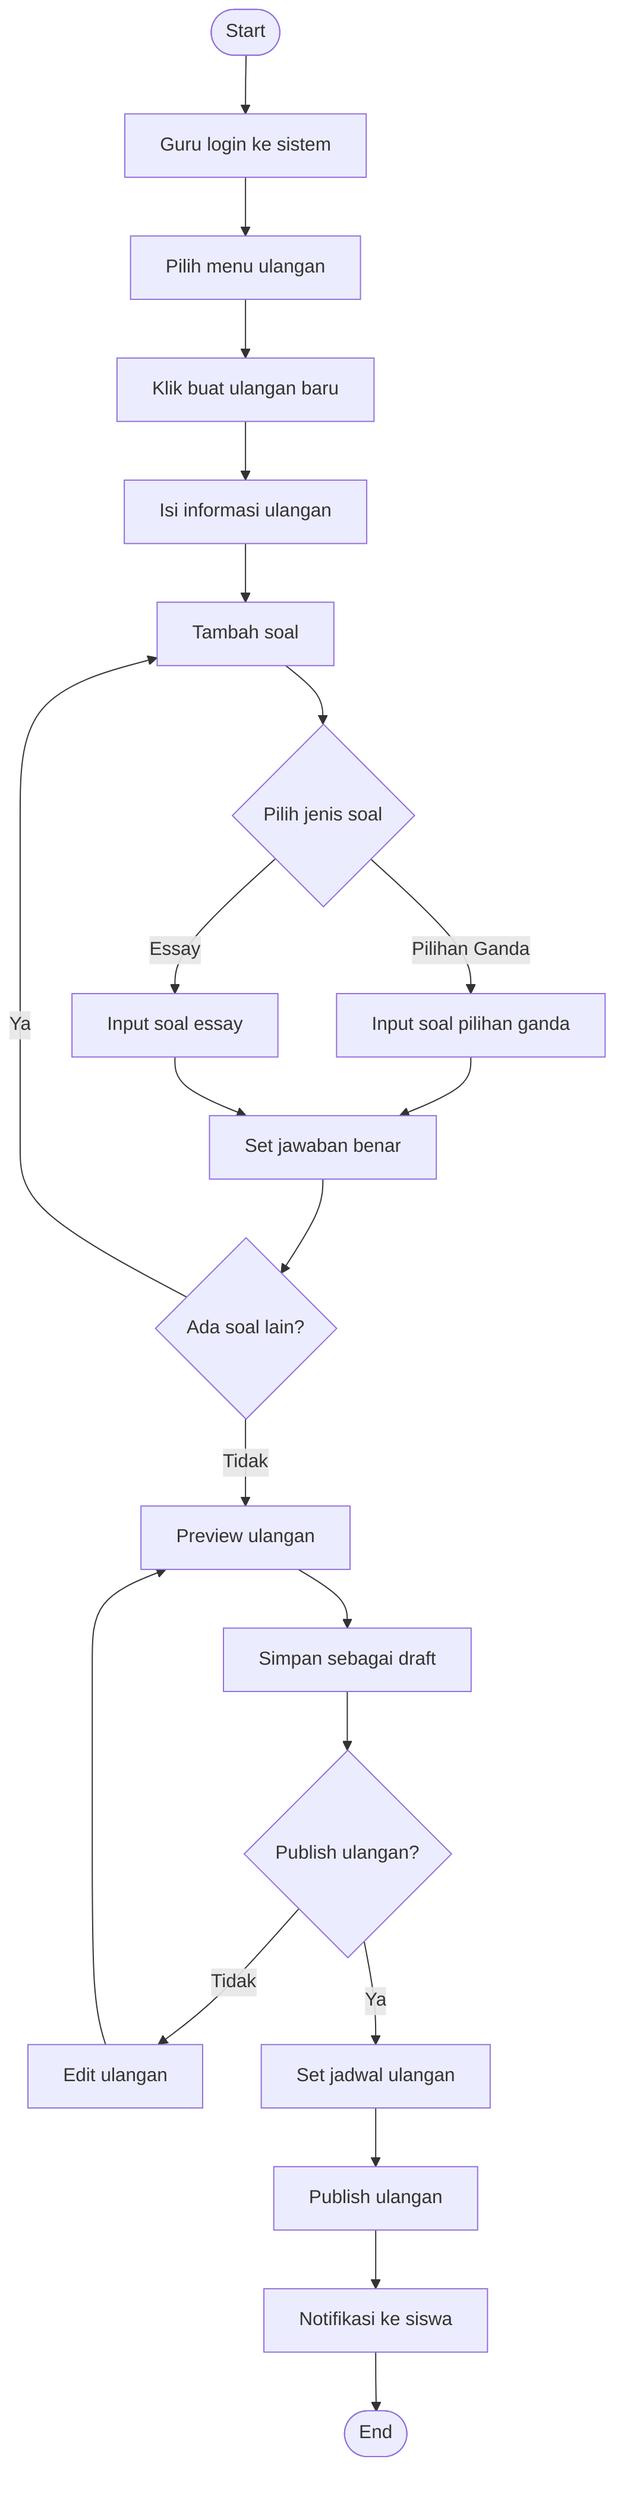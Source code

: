 flowchart TD
Start([Start]) --> Login[Guru login ke sistem]
Login --> ExamMenu[Pilih menu ulangan]
ExamMenu --> CreateNew[Klik buat ulangan baru]
CreateNew --> FillInfo[Isi informasi ulangan]
FillInfo --> AddQuestions[Tambah soal]
AddQuestions --> QuestionType{Pilih jenis soal}
QuestionType -->|Pilihan Ganda| MCQ[Input soal pilihan ganda]
QuestionType -->|Essay| Essay[Input soal essay]
MCQ --> SetAnswer[Set jawaban benar]
Essay --> SetAnswer
SetAnswer --> MoreQ{Ada soal lain?}
MoreQ -->|Ya| AddQuestions
MoreQ -->|Tidak| Preview[Preview ulangan]
Preview --> SaveDraft[Simpan sebagai draft]
SaveDraft --> Publish{Publish ulangan?}
Publish -->|Tidak| Edit[Edit ulangan]
Publish -->|Ya| SetSchedule[Set jadwal ulangan]
SetSchedule --> PublishExam[Publish ulangan]
PublishExam --> Notify[Notifikasi ke siswa]
Notify --> End([End])
Edit --> Preview